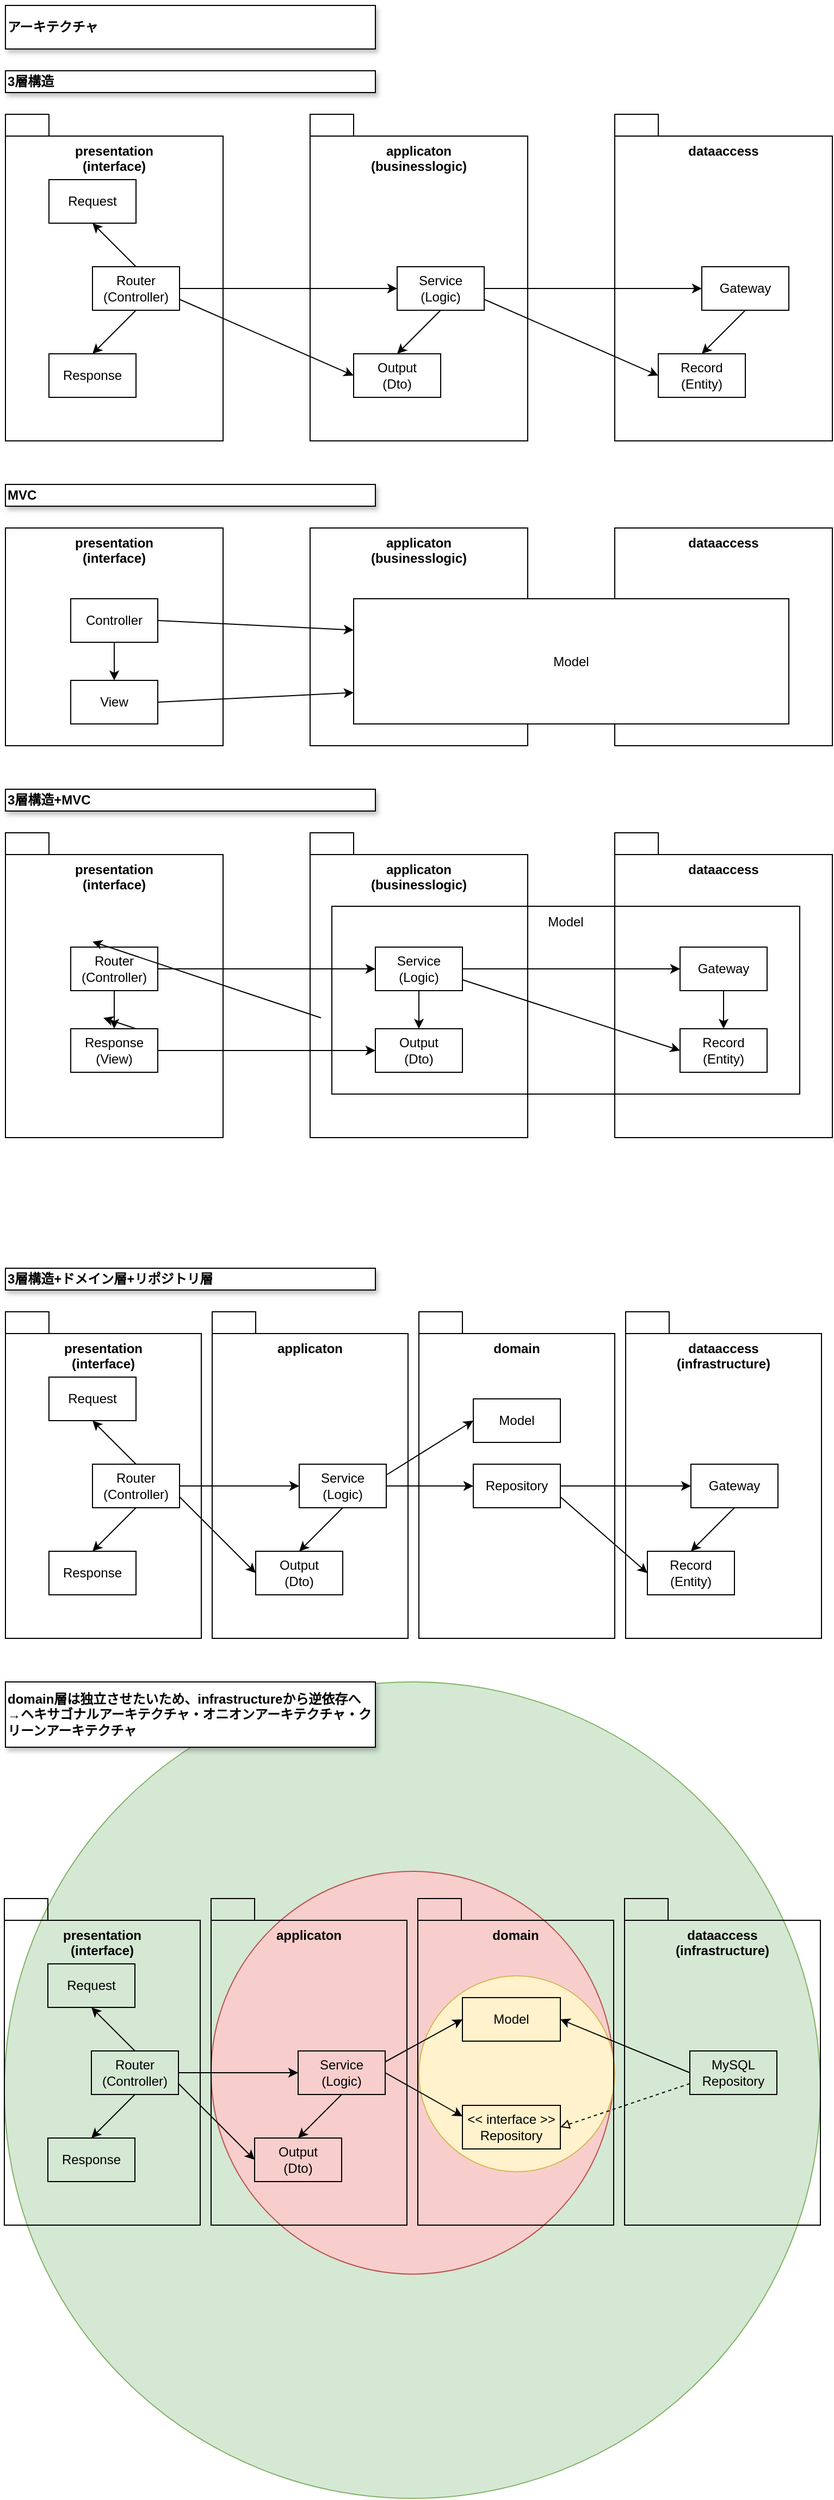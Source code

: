 <mxfile>
    <diagram id="E_QgQkRV4FquugX7nkDo" name="ページ1">
        <mxGraphModel dx="1175" dy="560" grid="1" gridSize="10" guides="1" tooltips="1" connect="1" arrows="1" fold="1" page="1" pageScale="1" pageWidth="827" pageHeight="1169" math="0" shadow="0">
            <root>
                <mxCell id="0"/>
                <mxCell id="1" parent="0"/>
                <mxCell id="136" value="" style="ellipse;whiteSpace=wrap;html=1;aspect=fixed;fillColor=#d5e8d4;strokeColor=#82b366;" vertex="1" parent="1">
                    <mxGeometry x="39" y="1580" width="750" height="750" as="geometry"/>
                </mxCell>
                <mxCell id="135" value="" style="ellipse;whiteSpace=wrap;html=1;aspect=fixed;fillColor=#f8cecc;strokeColor=#b85450;" vertex="1" parent="1">
                    <mxGeometry x="229" y="1754" width="370" height="370" as="geometry"/>
                </mxCell>
                <mxCell id="134" value="" style="ellipse;whiteSpace=wrap;html=1;aspect=fixed;fillColor=#fff2cc;strokeColor=#d6b656;" vertex="1" parent="1">
                    <mxGeometry x="420" y="1850" width="180" height="180" as="geometry"/>
                </mxCell>
                <mxCell id="97" value="domain" style="rounded=0;whiteSpace=wrap;html=1;fillColor=none;verticalAlign=top;fontStyle=1" parent="1" vertex="1">
                    <mxGeometry x="420" y="1260" width="180" height="280" as="geometry"/>
                </mxCell>
                <mxCell id="73" value="&lt;span style=&quot;font-weight: normal;&quot;&gt;Model&lt;br&gt;&lt;/span&gt;" style="rounded=0;whiteSpace=wrap;html=1;fillColor=default;verticalAlign=top;fontStyle=1" parent="1" vertex="1">
                    <mxGeometry x="340" y="867.5" width="430" height="172.5" as="geometry"/>
                </mxCell>
                <mxCell id="2" value="presentation&lt;br&gt;(interface)" style="rounded=0;whiteSpace=wrap;html=1;fillColor=none;verticalAlign=top;fontStyle=1" parent="1" vertex="1">
                    <mxGeometry x="40" y="160" width="200" height="280" as="geometry"/>
                </mxCell>
                <mxCell id="3" value="アーキテクチャ" style="rounded=0;whiteSpace=wrap;html=1;align=left;shadow=1;glass=0;fontStyle=1" parent="1" vertex="1">
                    <mxGeometry x="40" y="40" width="340" height="40" as="geometry"/>
                </mxCell>
                <mxCell id="4" value="" style="rounded=0;whiteSpace=wrap;html=1;fillColor=none;" parent="1" vertex="1">
                    <mxGeometry x="40" y="140" width="40" height="20" as="geometry"/>
                </mxCell>
                <mxCell id="5" value="applicaton&lt;br&gt;(businesslogic)" style="rounded=0;whiteSpace=wrap;html=1;fillColor=none;verticalAlign=top;fontStyle=1" parent="1" vertex="1">
                    <mxGeometry x="320" y="160" width="200" height="280" as="geometry"/>
                </mxCell>
                <mxCell id="6" value="" style="rounded=0;whiteSpace=wrap;html=1;fillColor=none;" parent="1" vertex="1">
                    <mxGeometry x="320" y="140" width="40" height="20" as="geometry"/>
                </mxCell>
                <mxCell id="7" value="dataaccess" style="rounded=0;whiteSpace=wrap;html=1;fillColor=none;verticalAlign=top;fontStyle=1" parent="1" vertex="1">
                    <mxGeometry x="600" y="160" width="200" height="280" as="geometry"/>
                </mxCell>
                <mxCell id="8" value="" style="rounded=0;whiteSpace=wrap;html=1;fillColor=none;" parent="1" vertex="1">
                    <mxGeometry x="600" y="140" width="40" height="20" as="geometry"/>
                </mxCell>
                <mxCell id="9" value="&lt;span style=&quot;font-weight: normal;&quot;&gt;Request&lt;/span&gt;" style="rounded=0;whiteSpace=wrap;html=1;fillColor=none;verticalAlign=middle;fontStyle=1" parent="1" vertex="1">
                    <mxGeometry x="80" y="200" width="80" height="40" as="geometry"/>
                </mxCell>
                <mxCell id="10" value="&lt;span style=&quot;font-weight: normal;&quot;&gt;Router&lt;br&gt;(Controller)&lt;br&gt;&lt;/span&gt;" style="rounded=0;whiteSpace=wrap;html=1;fillColor=none;verticalAlign=middle;fontStyle=1" parent="1" vertex="1">
                    <mxGeometry x="120" y="280" width="80" height="40" as="geometry"/>
                </mxCell>
                <mxCell id="11" value="&lt;span style=&quot;font-weight: normal;&quot;&gt;Response&lt;/span&gt;" style="rounded=0;whiteSpace=wrap;html=1;fillColor=none;verticalAlign=middle;fontStyle=1" parent="1" vertex="1">
                    <mxGeometry x="80" y="360" width="80" height="40" as="geometry"/>
                </mxCell>
                <mxCell id="12" value="&lt;span style=&quot;font-weight: normal;&quot;&gt;Service&lt;br&gt;(Logic)&lt;br&gt;&lt;/span&gt;" style="rounded=0;whiteSpace=wrap;html=1;fillColor=none;verticalAlign=middle;fontStyle=1" parent="1" vertex="1">
                    <mxGeometry x="400" y="280" width="80" height="40" as="geometry"/>
                </mxCell>
                <mxCell id="13" value="&lt;span style=&quot;font-weight: normal;&quot;&gt;Output&lt;br&gt;(Dto)&lt;br&gt;&lt;/span&gt;" style="rounded=0;whiteSpace=wrap;html=1;fillColor=none;verticalAlign=middle;fontStyle=1" parent="1" vertex="1">
                    <mxGeometry x="360" y="360" width="80" height="40" as="geometry"/>
                </mxCell>
                <mxCell id="14" value="" style="endArrow=classic;html=1;entryX=0.5;entryY=1;entryDx=0;entryDy=0;exitX=0.5;exitY=0;exitDx=0;exitDy=0;" parent="1" source="10" target="9" edge="1">
                    <mxGeometry width="50" height="50" relative="1" as="geometry">
                        <mxPoint x="330" y="310" as="sourcePoint"/>
                        <mxPoint x="380" y="260" as="targetPoint"/>
                    </mxGeometry>
                </mxCell>
                <mxCell id="17" value="" style="endArrow=classic;html=1;entryX=0.5;entryY=0;entryDx=0;entryDy=0;exitX=0.5;exitY=1;exitDx=0;exitDy=0;" parent="1" source="10" target="11" edge="1">
                    <mxGeometry width="50" height="50" relative="1" as="geometry">
                        <mxPoint x="170" y="350" as="sourcePoint"/>
                        <mxPoint x="130" y="310" as="targetPoint"/>
                    </mxGeometry>
                </mxCell>
                <mxCell id="18" value="" style="endArrow=classic;html=1;entryX=0;entryY=0.5;entryDx=0;entryDy=0;exitX=1;exitY=0.5;exitDx=0;exitDy=0;" parent="1" source="10" target="12" edge="1">
                    <mxGeometry width="50" height="50" relative="1" as="geometry">
                        <mxPoint x="170" y="330" as="sourcePoint"/>
                        <mxPoint x="130" y="370" as="targetPoint"/>
                    </mxGeometry>
                </mxCell>
                <mxCell id="19" value="" style="endArrow=classic;html=1;entryX=0;entryY=0.5;entryDx=0;entryDy=0;exitX=1;exitY=0.75;exitDx=0;exitDy=0;" parent="1" source="10" target="13" edge="1">
                    <mxGeometry width="50" height="50" relative="1" as="geometry">
                        <mxPoint x="210" y="310" as="sourcePoint"/>
                        <mxPoint x="410" y="310" as="targetPoint"/>
                    </mxGeometry>
                </mxCell>
                <mxCell id="20" value="" style="endArrow=classic;html=1;exitX=0.5;exitY=1;exitDx=0;exitDy=0;" parent="1" source="12" edge="1">
                    <mxGeometry width="50" height="50" relative="1" as="geometry">
                        <mxPoint x="210" y="320" as="sourcePoint"/>
                        <mxPoint x="400" y="360" as="targetPoint"/>
                    </mxGeometry>
                </mxCell>
                <mxCell id="21" value="&lt;span style=&quot;font-weight: normal;&quot;&gt;Gateway&lt;/span&gt;" style="rounded=0;whiteSpace=wrap;html=1;fillColor=none;verticalAlign=middle;fontStyle=1" parent="1" vertex="1">
                    <mxGeometry x="680" y="280" width="80" height="40" as="geometry"/>
                </mxCell>
                <mxCell id="22" value="&lt;span style=&quot;font-weight: normal;&quot;&gt;Record&lt;br&gt;(Entity)&lt;br&gt;&lt;/span&gt;" style="rounded=0;whiteSpace=wrap;html=1;fillColor=none;verticalAlign=middle;fontStyle=1" parent="1" vertex="1">
                    <mxGeometry x="640" y="360" width="80" height="40" as="geometry"/>
                </mxCell>
                <mxCell id="23" value="" style="endArrow=classic;html=1;exitX=1;exitY=0.75;exitDx=0;exitDy=0;entryX=0;entryY=0.5;entryDx=0;entryDy=0;" parent="1" source="12" target="22" edge="1">
                    <mxGeometry width="50" height="50" relative="1" as="geometry">
                        <mxPoint x="450" y="330" as="sourcePoint"/>
                        <mxPoint x="410" y="370" as="targetPoint"/>
                    </mxGeometry>
                </mxCell>
                <mxCell id="24" value="" style="endArrow=classic;html=1;entryX=0;entryY=0.5;entryDx=0;entryDy=0;" parent="1" target="21" edge="1">
                    <mxGeometry width="50" height="50" relative="1" as="geometry">
                        <mxPoint x="480" y="300" as="sourcePoint"/>
                        <mxPoint x="650" y="390" as="targetPoint"/>
                    </mxGeometry>
                </mxCell>
                <mxCell id="25" value="" style="endArrow=classic;html=1;exitX=0.5;exitY=1;exitDx=0;exitDy=0;" parent="1" source="21" edge="1">
                    <mxGeometry width="50" height="50" relative="1" as="geometry">
                        <mxPoint x="490" y="320" as="sourcePoint"/>
                        <mxPoint x="680" y="360" as="targetPoint"/>
                    </mxGeometry>
                </mxCell>
                <mxCell id="26" value="3層構造" style="rounded=0;whiteSpace=wrap;html=1;align=left;shadow=1;glass=0;fontStyle=1" parent="1" vertex="1">
                    <mxGeometry x="40" y="100" width="340" height="20" as="geometry"/>
                </mxCell>
                <mxCell id="27" value="MVC" style="rounded=0;whiteSpace=wrap;html=1;align=left;shadow=1;glass=0;fontStyle=1" parent="1" vertex="1">
                    <mxGeometry x="40" y="480" width="340" height="20" as="geometry"/>
                </mxCell>
                <mxCell id="28" value="presentation&lt;br&gt;(interface)" style="rounded=0;whiteSpace=wrap;html=1;fillColor=none;verticalAlign=top;fontStyle=1" parent="1" vertex="1">
                    <mxGeometry x="40" y="520" width="200" height="200" as="geometry"/>
                </mxCell>
                <mxCell id="29" value="applicaton&lt;br&gt;(businesslogic)" style="rounded=0;whiteSpace=wrap;html=1;fillColor=none;verticalAlign=top;fontStyle=1" parent="1" vertex="1">
                    <mxGeometry x="320" y="520" width="200" height="200" as="geometry"/>
                </mxCell>
                <mxCell id="30" value="dataaccess" style="rounded=0;whiteSpace=wrap;html=1;fillColor=none;verticalAlign=top;fontStyle=1" parent="1" vertex="1">
                    <mxGeometry x="600" y="520" width="200" height="200" as="geometry"/>
                </mxCell>
                <mxCell id="31" value="&lt;span style=&quot;font-weight: normal;&quot;&gt;Controller&lt;/span&gt;" style="rounded=0;whiteSpace=wrap;html=1;fillColor=none;verticalAlign=middle;fontStyle=1" parent="1" vertex="1">
                    <mxGeometry x="100" y="585" width="80" height="40" as="geometry"/>
                </mxCell>
                <mxCell id="32" value="&lt;span style=&quot;font-weight: normal;&quot;&gt;View&lt;br&gt;&lt;/span&gt;" style="rounded=0;whiteSpace=wrap;html=1;fillColor=none;verticalAlign=middle;fontStyle=1" parent="1" vertex="1">
                    <mxGeometry x="100" y="660" width="80" height="40" as="geometry"/>
                </mxCell>
                <mxCell id="34" value="&lt;span style=&quot;font-weight: normal;&quot;&gt;Model&lt;br&gt;&lt;/span&gt;" style="rounded=0;whiteSpace=wrap;html=1;fillColor=default;verticalAlign=middle;fontStyle=1" parent="1" vertex="1">
                    <mxGeometry x="360" y="585" width="400" height="115" as="geometry"/>
                </mxCell>
                <mxCell id="36" value="" style="endArrow=classic;html=1;exitX=0.5;exitY=1;exitDx=0;exitDy=0;" parent="1" source="31" edge="1">
                    <mxGeometry width="50" height="50" relative="1" as="geometry">
                        <mxPoint x="330" y="670" as="sourcePoint"/>
                        <mxPoint x="140" y="660" as="targetPoint"/>
                    </mxGeometry>
                </mxCell>
                <mxCell id="38" value="" style="endArrow=classic;html=1;entryX=0;entryY=0.75;entryDx=0;entryDy=0;exitX=1;exitY=0.5;exitDx=0;exitDy=0;" parent="1" source="32" target="34" edge="1">
                    <mxGeometry width="50" height="50" relative="1" as="geometry">
                        <mxPoint x="170" y="690" as="sourcePoint"/>
                        <mxPoint x="130" y="730" as="targetPoint"/>
                    </mxGeometry>
                </mxCell>
                <mxCell id="39" value="" style="endArrow=classic;html=1;entryX=0;entryY=0.25;entryDx=0;entryDy=0;exitX=1;exitY=0.5;exitDx=0;exitDy=0;" parent="1" source="31" target="34" edge="1">
                    <mxGeometry width="50" height="50" relative="1" as="geometry">
                        <mxPoint x="210" y="670" as="sourcePoint"/>
                        <mxPoint x="410" y="670" as="targetPoint"/>
                    </mxGeometry>
                </mxCell>
                <mxCell id="46" value="presentation&lt;br&gt;(interface)" style="rounded=0;whiteSpace=wrap;html=1;fillColor=none;verticalAlign=top;fontStyle=1" parent="1" vertex="1">
                    <mxGeometry x="40" y="820" width="200" height="260" as="geometry"/>
                </mxCell>
                <mxCell id="47" value="" style="rounded=0;whiteSpace=wrap;html=1;fillColor=none;" parent="1" vertex="1">
                    <mxGeometry x="40" y="800" width="40" height="20" as="geometry"/>
                </mxCell>
                <mxCell id="48" value="applicaton&lt;br&gt;(businesslogic)" style="rounded=0;whiteSpace=wrap;html=1;fillColor=none;verticalAlign=top;fontStyle=1" parent="1" vertex="1">
                    <mxGeometry x="320" y="820" width="200" height="260" as="geometry"/>
                </mxCell>
                <mxCell id="49" value="" style="rounded=0;whiteSpace=wrap;html=1;fillColor=none;" parent="1" vertex="1">
                    <mxGeometry x="320" y="800" width="40" height="20" as="geometry"/>
                </mxCell>
                <mxCell id="50" value="dataaccess" style="rounded=0;whiteSpace=wrap;html=1;fillColor=none;verticalAlign=top;fontStyle=1" parent="1" vertex="1">
                    <mxGeometry x="600" y="820" width="200" height="260" as="geometry"/>
                </mxCell>
                <mxCell id="51" value="" style="rounded=0;whiteSpace=wrap;html=1;fillColor=none;" parent="1" vertex="1">
                    <mxGeometry x="600" y="800" width="40" height="20" as="geometry"/>
                </mxCell>
                <mxCell id="55" value="&lt;span style=&quot;font-weight: normal;&quot;&gt;Service&lt;br&gt;(Logic)&lt;br&gt;&lt;/span&gt;" style="rounded=0;whiteSpace=wrap;html=1;fillColor=none;verticalAlign=middle;fontStyle=1" parent="1" vertex="1">
                    <mxGeometry x="380" y="905" width="80" height="40" as="geometry"/>
                </mxCell>
                <mxCell id="56" value="&lt;span style=&quot;font-weight: normal;&quot;&gt;Output&lt;br&gt;(Dto)&lt;br&gt;&lt;/span&gt;" style="rounded=0;whiteSpace=wrap;html=1;fillColor=none;verticalAlign=middle;fontStyle=1" parent="1" vertex="1">
                    <mxGeometry x="380" y="980" width="80" height="40" as="geometry"/>
                </mxCell>
                <mxCell id="57" value="" style="endArrow=classic;html=1;entryX=0.5;entryY=1;entryDx=0;entryDy=0;exitX=0.5;exitY=0;exitDx=0;exitDy=0;" parent="1" edge="1">
                    <mxGeometry width="50" height="50" relative="1" as="geometry">
                        <mxPoint x="330" y="970" as="sourcePoint"/>
                        <mxPoint x="120" y="900" as="targetPoint"/>
                    </mxGeometry>
                </mxCell>
                <mxCell id="58" value="" style="endArrow=classic;html=1;entryX=0.5;entryY=0;entryDx=0;entryDy=0;exitX=0.5;exitY=1;exitDx=0;exitDy=0;" parent="1" edge="1">
                    <mxGeometry width="50" height="50" relative="1" as="geometry">
                        <mxPoint x="160" y="980" as="sourcePoint"/>
                        <mxPoint x="130" y="970" as="targetPoint"/>
                    </mxGeometry>
                </mxCell>
                <mxCell id="59" value="" style="endArrow=classic;html=1;entryX=0;entryY=0.5;entryDx=0;entryDy=0;exitX=1;exitY=0.5;exitDx=0;exitDy=0;" parent="1" source="71" target="55" edge="1">
                    <mxGeometry width="50" height="50" relative="1" as="geometry">
                        <mxPoint x="200" y="960" as="sourcePoint"/>
                        <mxPoint x="130" y="1030" as="targetPoint"/>
                    </mxGeometry>
                </mxCell>
                <mxCell id="61" value="" style="endArrow=classic;html=1;exitX=0.5;exitY=1;exitDx=0;exitDy=0;" parent="1" source="55" target="56" edge="1">
                    <mxGeometry width="50" height="50" relative="1" as="geometry">
                        <mxPoint x="210" y="980" as="sourcePoint"/>
                        <mxPoint x="400" y="1020" as="targetPoint"/>
                    </mxGeometry>
                </mxCell>
                <mxCell id="60" value="" style="endArrow=classic;html=1;entryX=0;entryY=0.5;entryDx=0;entryDy=0;exitX=1;exitY=0.5;exitDx=0;exitDy=0;" parent="1" source="70" target="56" edge="1">
                    <mxGeometry width="50" height="50" relative="1" as="geometry">
                        <mxPoint x="200" y="970" as="sourcePoint"/>
                        <mxPoint x="410" y="970" as="targetPoint"/>
                    </mxGeometry>
                </mxCell>
                <mxCell id="62" value="&lt;span style=&quot;font-weight: normal;&quot;&gt;Gateway&lt;/span&gt;" style="rounded=0;whiteSpace=wrap;html=1;fillColor=none;verticalAlign=middle;fontStyle=1" parent="1" vertex="1">
                    <mxGeometry x="660" y="905" width="80" height="40" as="geometry"/>
                </mxCell>
                <mxCell id="63" value="&lt;span style=&quot;font-weight: normal;&quot;&gt;Record&lt;br&gt;(Entity)&lt;br&gt;&lt;/span&gt;" style="rounded=0;whiteSpace=wrap;html=1;fillColor=none;verticalAlign=middle;fontStyle=1" parent="1" vertex="1">
                    <mxGeometry x="660" y="980" width="80" height="40" as="geometry"/>
                </mxCell>
                <mxCell id="64" value="" style="endArrow=classic;html=1;exitX=1;exitY=0.75;exitDx=0;exitDy=0;entryX=0;entryY=0.5;entryDx=0;entryDy=0;" parent="1" source="55" target="63" edge="1">
                    <mxGeometry width="50" height="50" relative="1" as="geometry">
                        <mxPoint x="450" y="990" as="sourcePoint"/>
                        <mxPoint x="410" y="1030" as="targetPoint"/>
                    </mxGeometry>
                </mxCell>
                <mxCell id="65" value="" style="endArrow=classic;html=1;entryX=0;entryY=0.5;entryDx=0;entryDy=0;exitX=1;exitY=0.5;exitDx=0;exitDy=0;" parent="1" source="55" target="62" edge="1">
                    <mxGeometry width="50" height="50" relative="1" as="geometry">
                        <mxPoint x="480" y="960" as="sourcePoint"/>
                        <mxPoint x="650" y="1050" as="targetPoint"/>
                    </mxGeometry>
                </mxCell>
                <mxCell id="66" value="" style="endArrow=classic;html=1;exitX=0.5;exitY=1;exitDx=0;exitDy=0;entryX=0.5;entryY=0;entryDx=0;entryDy=0;" parent="1" source="62" target="63" edge="1">
                    <mxGeometry width="50" height="50" relative="1" as="geometry">
                        <mxPoint x="490" y="980" as="sourcePoint"/>
                        <mxPoint x="680" y="1020" as="targetPoint"/>
                    </mxGeometry>
                </mxCell>
                <mxCell id="67" value="3層構造+MVC" style="rounded=0;whiteSpace=wrap;html=1;align=left;shadow=1;glass=0;fontStyle=1" parent="1" vertex="1">
                    <mxGeometry x="40" y="760" width="340" height="20" as="geometry"/>
                </mxCell>
                <mxCell id="70" value="&lt;span style=&quot;font-weight: 400;&quot;&gt;Response&lt;br&gt;&lt;/span&gt;&lt;span style=&quot;font-weight: normal;&quot;&gt;(View)&lt;br&gt;&lt;/span&gt;" style="rounded=0;whiteSpace=wrap;html=1;fillColor=none;verticalAlign=middle;fontStyle=1" parent="1" vertex="1">
                    <mxGeometry x="100" y="980" width="80" height="40" as="geometry"/>
                </mxCell>
                <mxCell id="71" value="&lt;span style=&quot;font-weight: 400;&quot;&gt;Router&lt;/span&gt;&lt;br style=&quot;border-color: var(--border-color); font-weight: 400;&quot;&gt;&lt;span style=&quot;font-weight: 400;&quot;&gt;(Controller)&lt;/span&gt;" style="rounded=0;whiteSpace=wrap;html=1;fillColor=none;verticalAlign=middle;fontStyle=1" parent="1" vertex="1">
                    <mxGeometry x="100" y="905" width="80" height="40" as="geometry"/>
                </mxCell>
                <mxCell id="72" value="" style="endArrow=classic;html=1;exitX=0.5;exitY=1;exitDx=0;exitDy=0;" parent="1" source="71" edge="1">
                    <mxGeometry width="50" height="50" relative="1" as="geometry">
                        <mxPoint x="330" y="990" as="sourcePoint"/>
                        <mxPoint x="140" y="980" as="targetPoint"/>
                    </mxGeometry>
                </mxCell>
                <mxCell id="74" value="presentation&lt;br&gt;(interface)" style="rounded=0;whiteSpace=wrap;html=1;fillColor=none;verticalAlign=top;fontStyle=1" parent="1" vertex="1">
                    <mxGeometry x="40" y="1260" width="180" height="280" as="geometry"/>
                </mxCell>
                <mxCell id="75" value="" style="rounded=0;whiteSpace=wrap;html=1;fillColor=none;" parent="1" vertex="1">
                    <mxGeometry x="40" y="1240" width="40" height="20" as="geometry"/>
                </mxCell>
                <mxCell id="76" value="applicaton" style="rounded=0;whiteSpace=wrap;html=1;fillColor=none;verticalAlign=top;fontStyle=1" parent="1" vertex="1">
                    <mxGeometry x="230" y="1260" width="180" height="280" as="geometry"/>
                </mxCell>
                <mxCell id="77" value="" style="rounded=0;whiteSpace=wrap;html=1;fillColor=none;" parent="1" vertex="1">
                    <mxGeometry x="230" y="1240" width="40" height="20" as="geometry"/>
                </mxCell>
                <mxCell id="78" value="dataaccess&lt;br&gt;(infrastructure)" style="rounded=0;whiteSpace=wrap;html=1;fillColor=none;verticalAlign=top;fontStyle=1" parent="1" vertex="1">
                    <mxGeometry x="610" y="1260" width="180" height="280" as="geometry"/>
                </mxCell>
                <mxCell id="79" value="" style="rounded=0;whiteSpace=wrap;html=1;fillColor=none;" parent="1" vertex="1">
                    <mxGeometry x="610" y="1240" width="40" height="20" as="geometry"/>
                </mxCell>
                <mxCell id="80" value="&lt;span style=&quot;font-weight: normal;&quot;&gt;Request&lt;/span&gt;" style="rounded=0;whiteSpace=wrap;html=1;fillColor=none;verticalAlign=middle;fontStyle=1" parent="1" vertex="1">
                    <mxGeometry x="80" y="1300" width="80" height="40" as="geometry"/>
                </mxCell>
                <mxCell id="81" value="&lt;span style=&quot;font-weight: normal;&quot;&gt;Router&lt;br&gt;(Controller)&lt;br&gt;&lt;/span&gt;" style="rounded=0;whiteSpace=wrap;html=1;fillColor=none;verticalAlign=middle;fontStyle=1" parent="1" vertex="1">
                    <mxGeometry x="120" y="1380" width="80" height="40" as="geometry"/>
                </mxCell>
                <mxCell id="82" value="&lt;span style=&quot;font-weight: normal;&quot;&gt;Response&lt;/span&gt;" style="rounded=0;whiteSpace=wrap;html=1;fillColor=none;verticalAlign=middle;fontStyle=1" parent="1" vertex="1">
                    <mxGeometry x="80" y="1460" width="80" height="40" as="geometry"/>
                </mxCell>
                <mxCell id="83" value="&lt;span style=&quot;font-weight: normal;&quot;&gt;Service&lt;br&gt;(Logic)&lt;br&gt;&lt;/span&gt;" style="rounded=0;whiteSpace=wrap;html=1;fillColor=none;verticalAlign=middle;fontStyle=1" parent="1" vertex="1">
                    <mxGeometry x="310" y="1380" width="80" height="40" as="geometry"/>
                </mxCell>
                <mxCell id="84" value="&lt;span style=&quot;font-weight: normal;&quot;&gt;Output&lt;br&gt;(Dto)&lt;br&gt;&lt;/span&gt;" style="rounded=0;whiteSpace=wrap;html=1;fillColor=none;verticalAlign=middle;fontStyle=1" parent="1" vertex="1">
                    <mxGeometry x="270" y="1460" width="80" height="40" as="geometry"/>
                </mxCell>
                <mxCell id="85" value="" style="endArrow=classic;html=1;entryX=0.5;entryY=1;entryDx=0;entryDy=0;exitX=0.5;exitY=0;exitDx=0;exitDy=0;" parent="1" source="81" target="80" edge="1">
                    <mxGeometry width="50" height="50" relative="1" as="geometry">
                        <mxPoint x="330" y="1410" as="sourcePoint"/>
                        <mxPoint x="380" y="1360" as="targetPoint"/>
                    </mxGeometry>
                </mxCell>
                <mxCell id="86" value="" style="endArrow=classic;html=1;entryX=0.5;entryY=0;entryDx=0;entryDy=0;exitX=0.5;exitY=1;exitDx=0;exitDy=0;" parent="1" source="81" target="82" edge="1">
                    <mxGeometry width="50" height="50" relative="1" as="geometry">
                        <mxPoint x="170" y="1450" as="sourcePoint"/>
                        <mxPoint x="130" y="1410" as="targetPoint"/>
                    </mxGeometry>
                </mxCell>
                <mxCell id="87" value="" style="endArrow=classic;html=1;entryX=0;entryY=0.5;entryDx=0;entryDy=0;exitX=1;exitY=0.5;exitDx=0;exitDy=0;" parent="1" source="81" target="83" edge="1">
                    <mxGeometry width="50" height="50" relative="1" as="geometry">
                        <mxPoint x="170" y="1430" as="sourcePoint"/>
                        <mxPoint x="130" y="1470" as="targetPoint"/>
                    </mxGeometry>
                </mxCell>
                <mxCell id="88" value="" style="endArrow=classic;html=1;entryX=0;entryY=0.5;entryDx=0;entryDy=0;exitX=1;exitY=0.75;exitDx=0;exitDy=0;" parent="1" source="81" target="84" edge="1">
                    <mxGeometry width="50" height="50" relative="1" as="geometry">
                        <mxPoint x="210" y="1410" as="sourcePoint"/>
                        <mxPoint x="410" y="1410" as="targetPoint"/>
                    </mxGeometry>
                </mxCell>
                <mxCell id="89" value="" style="endArrow=classic;html=1;exitX=0.5;exitY=1;exitDx=0;exitDy=0;entryX=0.5;entryY=0;entryDx=0;entryDy=0;" parent="1" source="83" target="84" edge="1">
                    <mxGeometry width="50" height="50" relative="1" as="geometry">
                        <mxPoint x="130" y="1340" as="sourcePoint"/>
                        <mxPoint x="320" y="1380" as="targetPoint"/>
                    </mxGeometry>
                </mxCell>
                <mxCell id="90" value="&lt;span style=&quot;font-weight: normal;&quot;&gt;Gateway&lt;/span&gt;" style="rounded=0;whiteSpace=wrap;html=1;fillColor=none;verticalAlign=middle;fontStyle=1" parent="1" vertex="1">
                    <mxGeometry x="670" y="1380" width="80" height="40" as="geometry"/>
                </mxCell>
                <mxCell id="91" value="&lt;span style=&quot;font-weight: normal;&quot;&gt;Record&lt;br&gt;(Entity)&lt;br&gt;&lt;/span&gt;" style="rounded=0;whiteSpace=wrap;html=1;fillColor=none;verticalAlign=middle;fontStyle=1" parent="1" vertex="1">
                    <mxGeometry x="630" y="1460" width="80" height="40" as="geometry"/>
                </mxCell>
                <mxCell id="92" value="" style="endArrow=classic;html=1;exitX=1;exitY=0.75;exitDx=0;exitDy=0;entryX=0;entryY=0.5;entryDx=0;entryDy=0;" parent="1" source="102" target="91" edge="1">
                    <mxGeometry width="50" height="50" relative="1" as="geometry">
                        <mxPoint x="450" y="1430" as="sourcePoint"/>
                        <mxPoint x="410" y="1470" as="targetPoint"/>
                    </mxGeometry>
                </mxCell>
                <mxCell id="93" value="" style="endArrow=classic;html=1;exitX=1;exitY=0.5;exitDx=0;exitDy=0;" parent="1" source="83" target="102" edge="1">
                    <mxGeometry width="50" height="50" relative="1" as="geometry">
                        <mxPoint x="480" y="1400" as="sourcePoint"/>
                        <mxPoint x="650" y="1490" as="targetPoint"/>
                    </mxGeometry>
                </mxCell>
                <mxCell id="94" value="" style="endArrow=classic;html=1;exitX=0.5;exitY=1;exitDx=0;exitDy=0;" parent="1" source="90" edge="1">
                    <mxGeometry width="50" height="50" relative="1" as="geometry">
                        <mxPoint x="480" y="1420" as="sourcePoint"/>
                        <mxPoint x="670" y="1460" as="targetPoint"/>
                    </mxGeometry>
                </mxCell>
                <mxCell id="95" value="3層構造+ドメイン層+リポジトリ層" style="rounded=0;whiteSpace=wrap;html=1;align=left;shadow=1;glass=0;fontStyle=1" parent="1" vertex="1">
                    <mxGeometry x="40" y="1200" width="340" height="20" as="geometry"/>
                </mxCell>
                <mxCell id="96" value="" style="rounded=0;whiteSpace=wrap;html=1;fillColor=none;" parent="1" vertex="1">
                    <mxGeometry x="420" y="1240" width="40" height="20" as="geometry"/>
                </mxCell>
                <mxCell id="100" value="&lt;span style=&quot;font-weight: normal;&quot;&gt;Model&lt;br&gt;&lt;/span&gt;" style="rounded=0;whiteSpace=wrap;html=1;fillColor=none;verticalAlign=middle;fontStyle=1" parent="1" vertex="1">
                    <mxGeometry x="470" y="1320" width="80" height="40" as="geometry"/>
                </mxCell>
                <mxCell id="101" value="" style="endArrow=classic;html=1;exitX=1;exitY=0.25;exitDx=0;exitDy=0;entryX=0;entryY=0.5;entryDx=0;entryDy=0;" parent="1" source="83" target="100" edge="1">
                    <mxGeometry width="50" height="50" relative="1" as="geometry">
                        <mxPoint x="400" y="1420" as="sourcePoint"/>
                        <mxPoint x="660" y="1490" as="targetPoint"/>
                    </mxGeometry>
                </mxCell>
                <mxCell id="102" value="&lt;span style=&quot;font-weight: normal;&quot;&gt;Repository&lt;br&gt;&lt;/span&gt;" style="rounded=0;whiteSpace=wrap;html=1;fillColor=none;verticalAlign=middle;fontStyle=1" parent="1" vertex="1">
                    <mxGeometry x="470" y="1380" width="80" height="40" as="geometry"/>
                </mxCell>
                <mxCell id="103" value="" style="endArrow=classic;html=1;exitX=1;exitY=0.5;exitDx=0;exitDy=0;entryX=0;entryY=0.5;entryDx=0;entryDy=0;" parent="1" source="102" target="90" edge="1">
                    <mxGeometry width="50" height="50" relative="1" as="geometry">
                        <mxPoint x="400" y="1410.0" as="sourcePoint"/>
                        <mxPoint x="480" y="1410.0" as="targetPoint"/>
                    </mxGeometry>
                </mxCell>
                <mxCell id="104" value="domain層は独立させたいため、infrastructureから逆依存へ&lt;br&gt;→ヘキサゴナルアーキテクチャ・オニオンアーキテクチャ・クリーンアーキテクチャ" style="rounded=0;whiteSpace=wrap;html=1;align=left;shadow=1;glass=0;fontStyle=1" vertex="1" parent="1">
                    <mxGeometry x="40" y="1580" width="340" height="60" as="geometry"/>
                </mxCell>
                <mxCell id="105" value="domain" style="rounded=0;whiteSpace=wrap;html=1;fillColor=none;verticalAlign=top;fontStyle=1" vertex="1" parent="1">
                    <mxGeometry x="419" y="1799" width="180" height="280" as="geometry"/>
                </mxCell>
                <mxCell id="106" value="presentation&lt;br&gt;(interface)" style="rounded=0;whiteSpace=wrap;html=1;fillColor=none;verticalAlign=top;fontStyle=1" vertex="1" parent="1">
                    <mxGeometry x="39" y="1799" width="180" height="280" as="geometry"/>
                </mxCell>
                <mxCell id="107" value="" style="rounded=0;whiteSpace=wrap;html=1;fillColor=none;" vertex="1" parent="1">
                    <mxGeometry x="39" y="1779" width="40" height="20" as="geometry"/>
                </mxCell>
                <mxCell id="108" value="applicaton" style="rounded=0;whiteSpace=wrap;html=1;fillColor=none;verticalAlign=top;fontStyle=1" vertex="1" parent="1">
                    <mxGeometry x="229" y="1799" width="180" height="280" as="geometry"/>
                </mxCell>
                <mxCell id="109" value="" style="rounded=0;whiteSpace=wrap;html=1;fillColor=none;" vertex="1" parent="1">
                    <mxGeometry x="229" y="1779" width="40" height="20" as="geometry"/>
                </mxCell>
                <mxCell id="110" value="dataaccess&lt;br&gt;(infrastructure)" style="rounded=0;whiteSpace=wrap;html=1;fillColor=none;verticalAlign=top;fontStyle=1" vertex="1" parent="1">
                    <mxGeometry x="609" y="1799" width="180" height="280" as="geometry"/>
                </mxCell>
                <mxCell id="111" value="" style="rounded=0;whiteSpace=wrap;html=1;fillColor=none;" vertex="1" parent="1">
                    <mxGeometry x="609" y="1779" width="40" height="20" as="geometry"/>
                </mxCell>
                <mxCell id="112" value="&lt;span style=&quot;font-weight: normal;&quot;&gt;Request&lt;/span&gt;" style="rounded=0;whiteSpace=wrap;html=1;fillColor=none;verticalAlign=middle;fontStyle=1" vertex="1" parent="1">
                    <mxGeometry x="79" y="1839" width="80" height="40" as="geometry"/>
                </mxCell>
                <mxCell id="113" value="&lt;span style=&quot;font-weight: normal;&quot;&gt;Router&lt;br&gt;(Controller)&lt;br&gt;&lt;/span&gt;" style="rounded=0;whiteSpace=wrap;html=1;fillColor=none;verticalAlign=middle;fontStyle=1" vertex="1" parent="1">
                    <mxGeometry x="119" y="1919" width="80" height="40" as="geometry"/>
                </mxCell>
                <mxCell id="114" value="&lt;span style=&quot;font-weight: normal;&quot;&gt;Response&lt;/span&gt;" style="rounded=0;whiteSpace=wrap;html=1;fillColor=none;verticalAlign=middle;fontStyle=1" vertex="1" parent="1">
                    <mxGeometry x="79" y="1999" width="80" height="40" as="geometry"/>
                </mxCell>
                <mxCell id="115" value="&lt;span style=&quot;font-weight: normal;&quot;&gt;Service&lt;br&gt;(Logic)&lt;br&gt;&lt;/span&gt;" style="rounded=0;whiteSpace=wrap;html=1;fillColor=none;verticalAlign=middle;fontStyle=1" vertex="1" parent="1">
                    <mxGeometry x="309" y="1919" width="80" height="40" as="geometry"/>
                </mxCell>
                <mxCell id="116" value="&lt;span style=&quot;font-weight: normal;&quot;&gt;Output&lt;br&gt;(Dto)&lt;br&gt;&lt;/span&gt;" style="rounded=0;whiteSpace=wrap;html=1;fillColor=none;verticalAlign=middle;fontStyle=1" vertex="1" parent="1">
                    <mxGeometry x="269" y="1999" width="80" height="40" as="geometry"/>
                </mxCell>
                <mxCell id="117" value="" style="endArrow=classic;html=1;entryX=0.5;entryY=1;entryDx=0;entryDy=0;exitX=0.5;exitY=0;exitDx=0;exitDy=0;" edge="1" source="113" target="112" parent="1">
                    <mxGeometry width="50" height="50" relative="1" as="geometry">
                        <mxPoint x="329" y="1949" as="sourcePoint"/>
                        <mxPoint x="379" y="1899" as="targetPoint"/>
                    </mxGeometry>
                </mxCell>
                <mxCell id="118" value="" style="endArrow=classic;html=1;entryX=0.5;entryY=0;entryDx=0;entryDy=0;exitX=0.5;exitY=1;exitDx=0;exitDy=0;" edge="1" source="113" target="114" parent="1">
                    <mxGeometry width="50" height="50" relative="1" as="geometry">
                        <mxPoint x="169" y="1989" as="sourcePoint"/>
                        <mxPoint x="129" y="1949" as="targetPoint"/>
                    </mxGeometry>
                </mxCell>
                <mxCell id="119" value="" style="endArrow=classic;html=1;entryX=0;entryY=0.5;entryDx=0;entryDy=0;exitX=1;exitY=0.5;exitDx=0;exitDy=0;" edge="1" source="113" target="115" parent="1">
                    <mxGeometry width="50" height="50" relative="1" as="geometry">
                        <mxPoint x="169" y="1969" as="sourcePoint"/>
                        <mxPoint x="129" y="2009" as="targetPoint"/>
                    </mxGeometry>
                </mxCell>
                <mxCell id="120" value="" style="endArrow=classic;html=1;entryX=0;entryY=0.5;entryDx=0;entryDy=0;exitX=1;exitY=0.75;exitDx=0;exitDy=0;" edge="1" source="113" target="116" parent="1">
                    <mxGeometry width="50" height="50" relative="1" as="geometry">
                        <mxPoint x="209" y="1949" as="sourcePoint"/>
                        <mxPoint x="409" y="1949" as="targetPoint"/>
                    </mxGeometry>
                </mxCell>
                <mxCell id="121" value="" style="endArrow=classic;html=1;exitX=0.5;exitY=1;exitDx=0;exitDy=0;entryX=0.5;entryY=0;entryDx=0;entryDy=0;" edge="1" source="115" target="116" parent="1">
                    <mxGeometry width="50" height="50" relative="1" as="geometry">
                        <mxPoint x="129" y="1879" as="sourcePoint"/>
                        <mxPoint x="319" y="1919" as="targetPoint"/>
                    </mxGeometry>
                </mxCell>
                <mxCell id="132" style="edgeStyle=none;html=1;exitX=0;exitY=0.75;exitDx=0;exitDy=0;entryX=1;entryY=0.5;entryDx=0;entryDy=0;dashed=1;endArrow=block;endFill=0;" edge="1" parent="1" source="122" target="130">
                    <mxGeometry relative="1" as="geometry"/>
                </mxCell>
                <mxCell id="122" value="&lt;span style=&quot;font-weight: normal;&quot;&gt;MySQL&lt;br&gt;Repository&lt;br&gt;&lt;/span&gt;" style="rounded=0;whiteSpace=wrap;html=1;fillColor=none;verticalAlign=middle;fontStyle=1" vertex="1" parent="1">
                    <mxGeometry x="669" y="1919" width="80" height="40" as="geometry"/>
                </mxCell>
                <mxCell id="125" value="" style="endArrow=classic;html=1;exitX=1;exitY=0.5;exitDx=0;exitDy=0;entryX=0;entryY=0.25;entryDx=0;entryDy=0;" edge="1" source="115" target="130" parent="1">
                    <mxGeometry width="50" height="50" relative="1" as="geometry">
                        <mxPoint x="479" y="1939" as="sourcePoint"/>
                        <mxPoint x="649" y="2029" as="targetPoint"/>
                    </mxGeometry>
                </mxCell>
                <mxCell id="127" value="" style="rounded=0;whiteSpace=wrap;html=1;fillColor=none;" vertex="1" parent="1">
                    <mxGeometry x="419" y="1779" width="40" height="20" as="geometry"/>
                </mxCell>
                <mxCell id="128" value="&lt;span style=&quot;font-weight: normal;&quot;&gt;Model&lt;br&gt;&lt;/span&gt;" style="rounded=0;whiteSpace=wrap;html=1;fillColor=none;verticalAlign=middle;fontStyle=1" vertex="1" parent="1">
                    <mxGeometry x="460" y="1870" width="90" height="40" as="geometry"/>
                </mxCell>
                <mxCell id="129" value="" style="endArrow=classic;html=1;exitX=1;exitY=0.25;exitDx=0;exitDy=0;entryX=0;entryY=0.5;entryDx=0;entryDy=0;" edge="1" source="115" target="128" parent="1">
                    <mxGeometry width="50" height="50" relative="1" as="geometry">
                        <mxPoint x="399" y="1959" as="sourcePoint"/>
                        <mxPoint x="659" y="2029" as="targetPoint"/>
                    </mxGeometry>
                </mxCell>
                <mxCell id="130" value="&lt;span style=&quot;font-weight: normal;&quot;&gt;&amp;lt;&amp;lt; interface &amp;gt;&amp;gt;&lt;br&gt;Repository&lt;br&gt;&lt;/span&gt;" style="rounded=0;whiteSpace=wrap;html=1;fillColor=none;verticalAlign=middle;fontStyle=1" vertex="1" parent="1">
                    <mxGeometry x="460" y="1969" width="90" height="40" as="geometry"/>
                </mxCell>
                <mxCell id="131" value="" style="endArrow=classic;html=1;exitX=0;exitY=0.5;exitDx=0;exitDy=0;entryX=1;entryY=0.5;entryDx=0;entryDy=0;" edge="1" source="122" target="128" parent="1">
                    <mxGeometry width="50" height="50" relative="1" as="geometry">
                        <mxPoint x="399" y="1949.0" as="sourcePoint"/>
                        <mxPoint x="479" y="1949.0" as="targetPoint"/>
                    </mxGeometry>
                </mxCell>
            </root>
        </mxGraphModel>
    </diagram>
</mxfile>